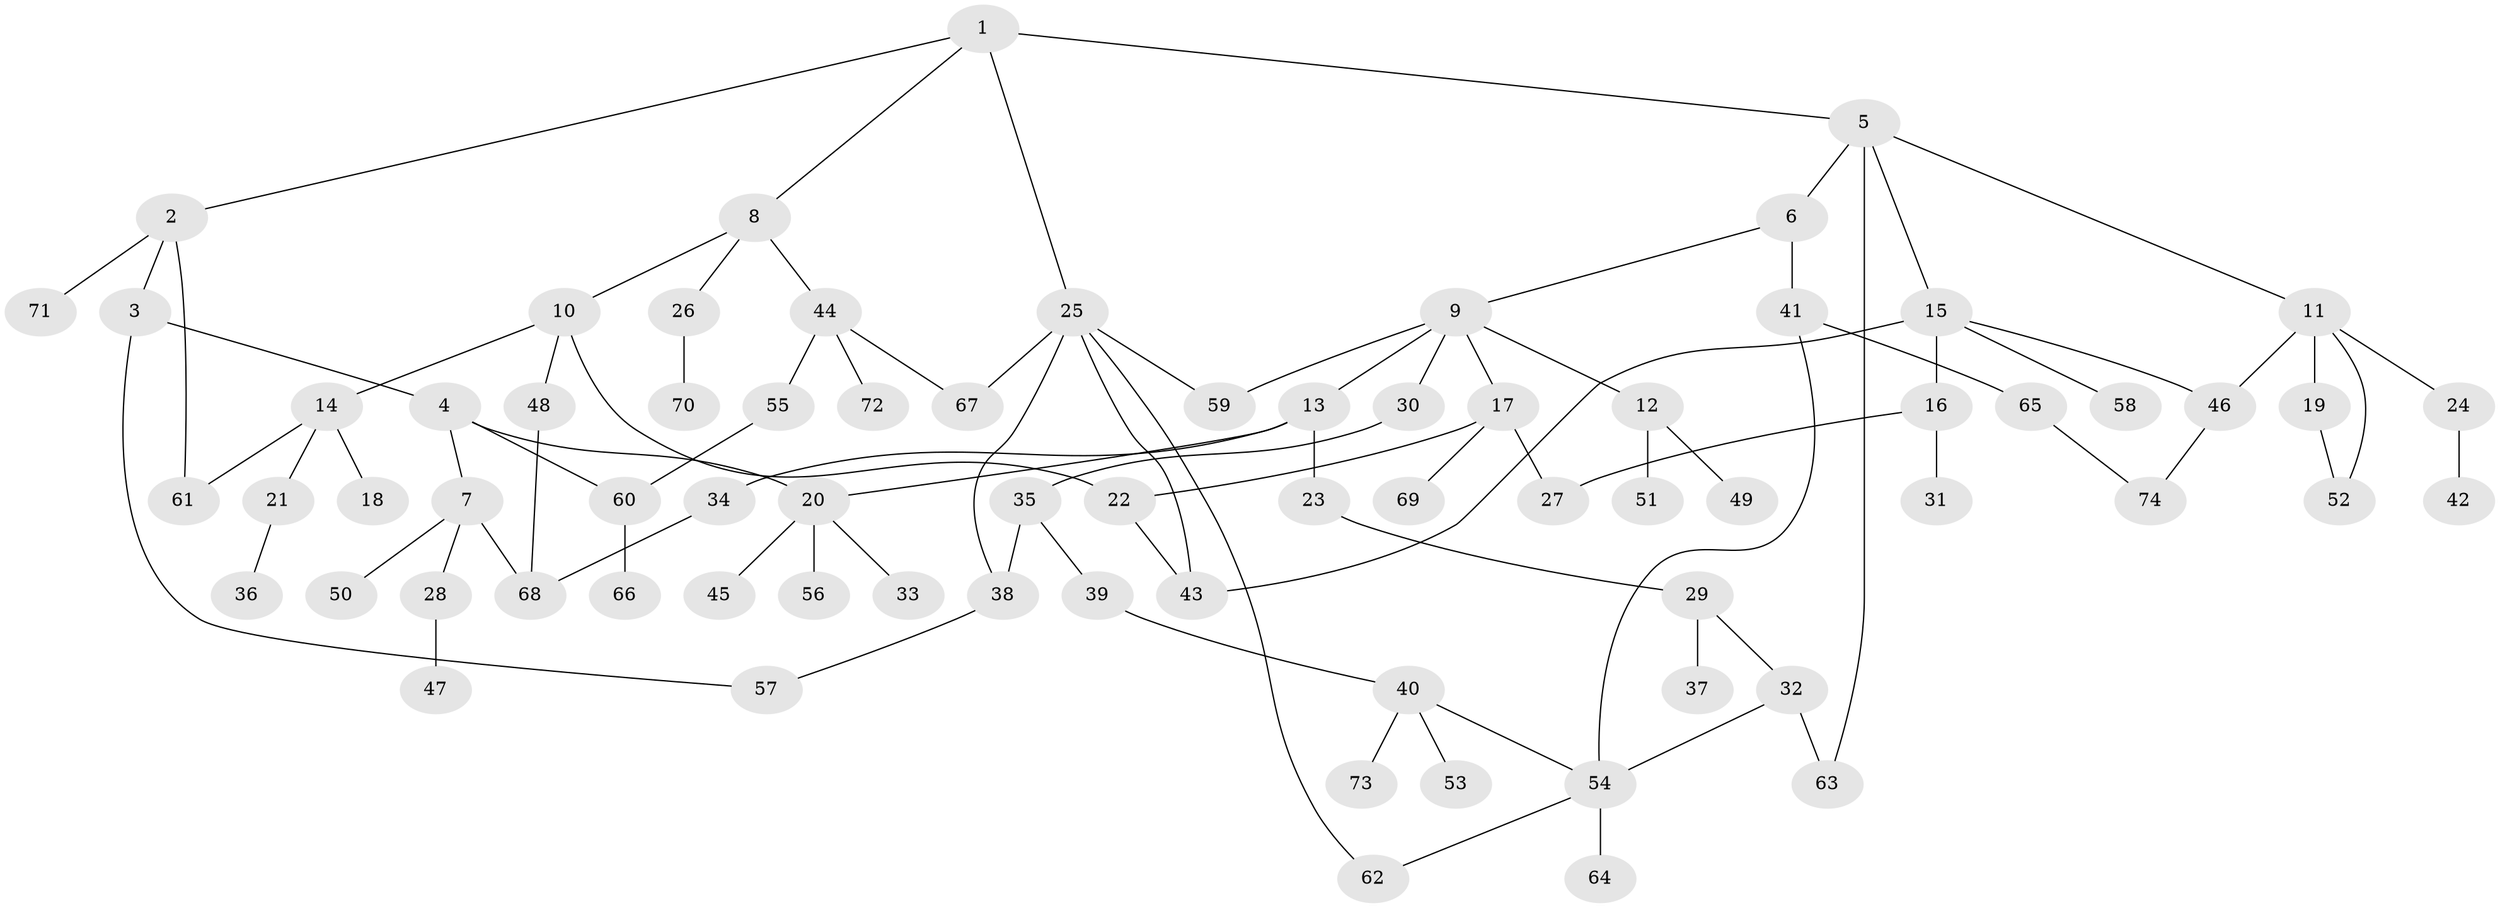 // Generated by graph-tools (version 1.1) at 2025/49/03/09/25 03:49:27]
// undirected, 74 vertices, 93 edges
graph export_dot {
graph [start="1"]
  node [color=gray90,style=filled];
  1;
  2;
  3;
  4;
  5;
  6;
  7;
  8;
  9;
  10;
  11;
  12;
  13;
  14;
  15;
  16;
  17;
  18;
  19;
  20;
  21;
  22;
  23;
  24;
  25;
  26;
  27;
  28;
  29;
  30;
  31;
  32;
  33;
  34;
  35;
  36;
  37;
  38;
  39;
  40;
  41;
  42;
  43;
  44;
  45;
  46;
  47;
  48;
  49;
  50;
  51;
  52;
  53;
  54;
  55;
  56;
  57;
  58;
  59;
  60;
  61;
  62;
  63;
  64;
  65;
  66;
  67;
  68;
  69;
  70;
  71;
  72;
  73;
  74;
  1 -- 2;
  1 -- 5;
  1 -- 8;
  1 -- 25;
  2 -- 3;
  2 -- 61;
  2 -- 71;
  3 -- 4;
  3 -- 57;
  4 -- 7;
  4 -- 20;
  4 -- 60;
  5 -- 6;
  5 -- 11;
  5 -- 15;
  5 -- 63;
  6 -- 9;
  6 -- 41;
  7 -- 28;
  7 -- 50;
  7 -- 68;
  8 -- 10;
  8 -- 26;
  8 -- 44;
  9 -- 12;
  9 -- 13;
  9 -- 17;
  9 -- 30;
  9 -- 59;
  10 -- 14;
  10 -- 22;
  10 -- 48;
  11 -- 19;
  11 -- 24;
  11 -- 46;
  11 -- 52;
  12 -- 49;
  12 -- 51;
  13 -- 23;
  13 -- 34;
  13 -- 20;
  14 -- 18;
  14 -- 21;
  14 -- 61;
  15 -- 16;
  15 -- 43;
  15 -- 58;
  15 -- 46;
  16 -- 31;
  16 -- 27;
  17 -- 27;
  17 -- 69;
  17 -- 22;
  19 -- 52;
  20 -- 33;
  20 -- 45;
  20 -- 56;
  21 -- 36;
  22 -- 43;
  23 -- 29;
  24 -- 42;
  25 -- 67;
  25 -- 62;
  25 -- 43;
  25 -- 38;
  25 -- 59;
  26 -- 70;
  28 -- 47;
  29 -- 32;
  29 -- 37;
  30 -- 35;
  32 -- 63;
  32 -- 54;
  34 -- 68;
  35 -- 38;
  35 -- 39;
  38 -- 57;
  39 -- 40;
  40 -- 53;
  40 -- 54;
  40 -- 73;
  41 -- 65;
  41 -- 54;
  44 -- 55;
  44 -- 72;
  44 -- 67;
  46 -- 74;
  48 -- 68;
  54 -- 62;
  54 -- 64;
  55 -- 60;
  60 -- 66;
  65 -- 74;
}

